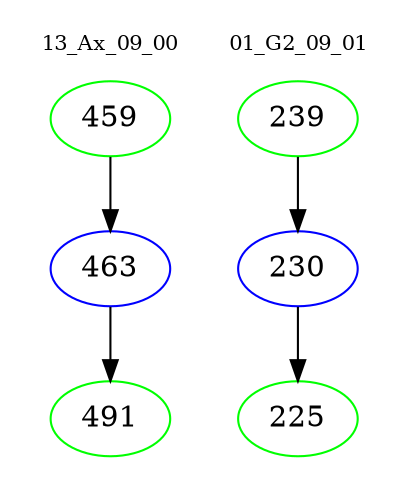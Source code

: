 digraph{
subgraph cluster_0 {
color = white
label = "13_Ax_09_00";
fontsize=10;
T0_459 [label="459", color="green"]
T0_459 -> T0_463 [color="black"]
T0_463 [label="463", color="blue"]
T0_463 -> T0_491 [color="black"]
T0_491 [label="491", color="green"]
}
subgraph cluster_1 {
color = white
label = "01_G2_09_01";
fontsize=10;
T1_239 [label="239", color="green"]
T1_239 -> T1_230 [color="black"]
T1_230 [label="230", color="blue"]
T1_230 -> T1_225 [color="black"]
T1_225 [label="225", color="green"]
}
}
